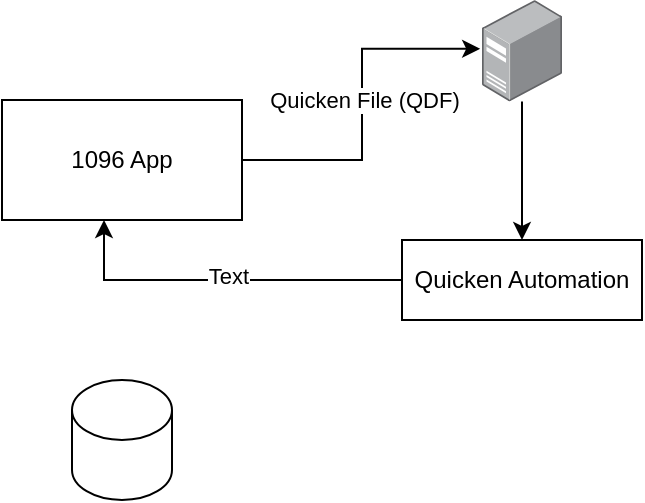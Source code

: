 <mxfile version="22.1.0" type="device">
  <diagram id="C5RBs43oDa-KdzZeNtuy" name="Page-1">
    <mxGraphModel dx="1434" dy="790" grid="1" gridSize="10" guides="1" tooltips="1" connect="1" arrows="1" fold="1" page="1" pageScale="1" pageWidth="827" pageHeight="1169" math="0" shadow="0">
      <root>
        <mxCell id="WIyWlLk6GJQsqaUBKTNV-0" />
        <mxCell id="WIyWlLk6GJQsqaUBKTNV-1" parent="WIyWlLk6GJQsqaUBKTNV-0" />
        <mxCell id="3ZlmwbHxQC8J75E6XUNI-1" value="1096 App" style="rounded=0;whiteSpace=wrap;html=1;" vertex="1" parent="WIyWlLk6GJQsqaUBKTNV-1">
          <mxGeometry x="250" y="320" width="120" height="60" as="geometry" />
        </mxCell>
        <mxCell id="3ZlmwbHxQC8J75E6XUNI-2" value="" style="shape=cylinder3;whiteSpace=wrap;html=1;boundedLbl=1;backgroundOutline=1;size=15;" vertex="1" parent="WIyWlLk6GJQsqaUBKTNV-1">
          <mxGeometry x="285" y="460" width="50" height="60" as="geometry" />
        </mxCell>
        <mxCell id="3ZlmwbHxQC8J75E6XUNI-5" value="" style="image;points=[];aspect=fixed;html=1;align=center;shadow=0;dashed=0;image=img/lib/allied_telesis/computer_and_terminals/Server_Desktop.svg;" vertex="1" parent="WIyWlLk6GJQsqaUBKTNV-1">
          <mxGeometry x="490" y="270" width="40" height="50.7" as="geometry" />
        </mxCell>
        <mxCell id="3ZlmwbHxQC8J75E6XUNI-6" style="edgeStyle=orthogonalEdgeStyle;rounded=0;orthogonalLoop=1;jettySize=auto;html=1;entryX=-0.023;entryY=0.481;entryDx=0;entryDy=0;entryPerimeter=0;" edge="1" parent="WIyWlLk6GJQsqaUBKTNV-1" source="3ZlmwbHxQC8J75E6XUNI-1" target="3ZlmwbHxQC8J75E6XUNI-5">
          <mxGeometry relative="1" as="geometry" />
        </mxCell>
        <mxCell id="3ZlmwbHxQC8J75E6XUNI-7" value="Quicken File (QDF)" style="edgeLabel;html=1;align=center;verticalAlign=middle;resizable=0;points=[];" vertex="1" connectable="0" parent="3ZlmwbHxQC8J75E6XUNI-6">
          <mxGeometry x="0.03" y="-1" relative="1" as="geometry">
            <mxPoint as="offset" />
          </mxGeometry>
        </mxCell>
        <mxCell id="3ZlmwbHxQC8J75E6XUNI-8" value="Quicken Automation" style="rounded=0;whiteSpace=wrap;html=1;" vertex="1" parent="WIyWlLk6GJQsqaUBKTNV-1">
          <mxGeometry x="450" y="390" width="120" height="40" as="geometry" />
        </mxCell>
        <mxCell id="3ZlmwbHxQC8J75E6XUNI-11" style="edgeStyle=orthogonalEdgeStyle;rounded=0;orthogonalLoop=1;jettySize=auto;html=1;" edge="1" parent="WIyWlLk6GJQsqaUBKTNV-1" source="3ZlmwbHxQC8J75E6XUNI-5" target="3ZlmwbHxQC8J75E6XUNI-8">
          <mxGeometry relative="1" as="geometry" />
        </mxCell>
        <mxCell id="3ZlmwbHxQC8J75E6XUNI-13" style="edgeStyle=orthogonalEdgeStyle;rounded=0;orthogonalLoop=1;jettySize=auto;html=1;entryX=0.425;entryY=1;entryDx=0;entryDy=0;entryPerimeter=0;" edge="1" parent="WIyWlLk6GJQsqaUBKTNV-1" source="3ZlmwbHxQC8J75E6XUNI-8" target="3ZlmwbHxQC8J75E6XUNI-1">
          <mxGeometry relative="1" as="geometry" />
        </mxCell>
        <mxCell id="3ZlmwbHxQC8J75E6XUNI-14" value="Text" style="edgeLabel;html=1;align=center;verticalAlign=middle;resizable=0;points=[];" vertex="1" connectable="0" parent="3ZlmwbHxQC8J75E6XUNI-13">
          <mxGeometry x="-0.028" y="-2" relative="1" as="geometry">
            <mxPoint as="offset" />
          </mxGeometry>
        </mxCell>
      </root>
    </mxGraphModel>
  </diagram>
</mxfile>
